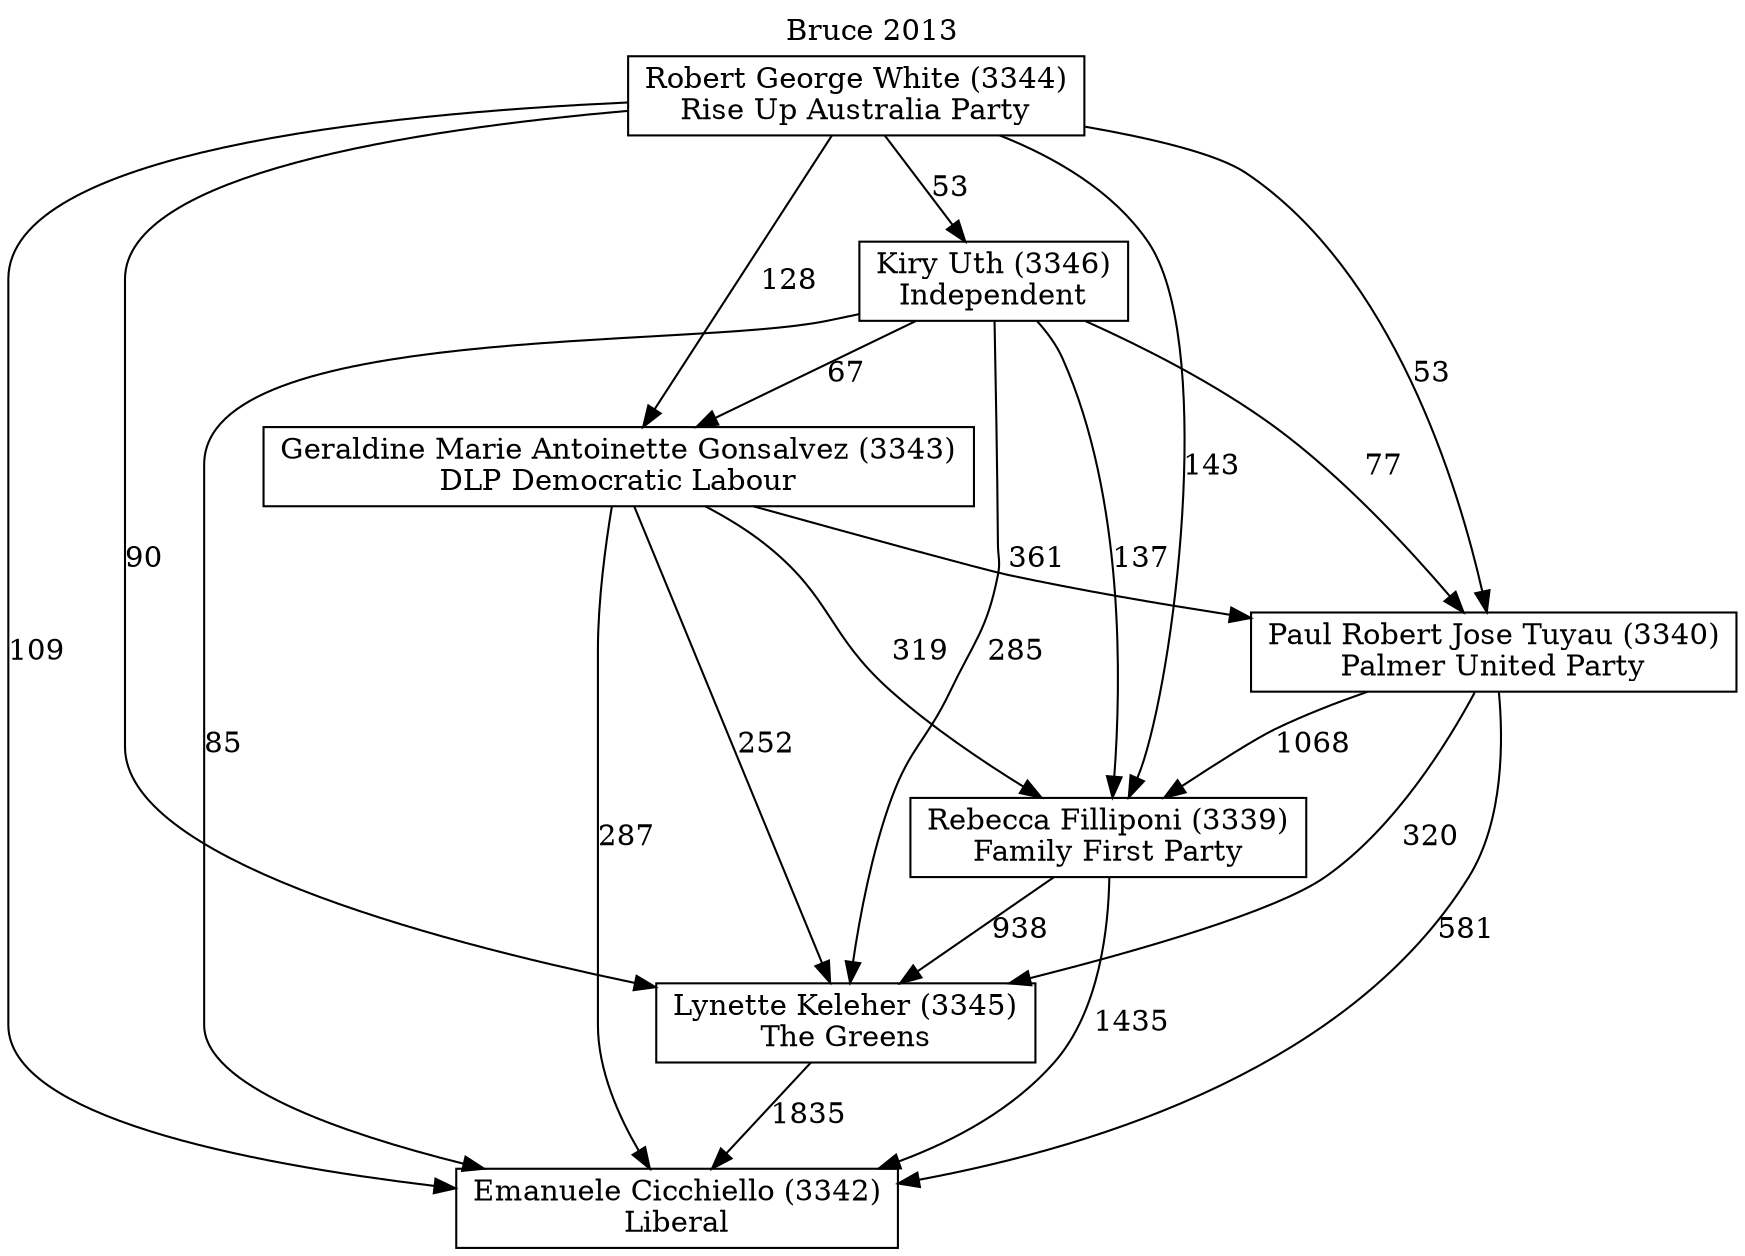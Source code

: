// House preference flow
digraph "Emanuele Cicchiello (3342)_Bruce_2013" {
	graph [label="Bruce 2013" labelloc=t mclimit=10]
	node [shape=box]
	"Emanuele Cicchiello (3342)" [label="Emanuele Cicchiello (3342)
Liberal"]
	"Lynette Keleher (3345)" [label="Lynette Keleher (3345)
The Greens"]
	"Rebecca Filliponi (3339)" [label="Rebecca Filliponi (3339)
Family First Party"]
	"Paul Robert Jose Tuyau (3340)" [label="Paul Robert Jose Tuyau (3340)
Palmer United Party"]
	"Geraldine Marie Antoinette Gonsalvez (3343)" [label="Geraldine Marie Antoinette Gonsalvez (3343)
DLP Democratic Labour"]
	"Kiry Uth (3346)" [label="Kiry Uth (3346)
Independent"]
	"Robert George White (3344)" [label="Robert George White (3344)
Rise Up Australia Party"]
	"Lynette Keleher (3345)" -> "Emanuele Cicchiello (3342)" [label=1835]
	"Rebecca Filliponi (3339)" -> "Lynette Keleher (3345)" [label=938]
	"Paul Robert Jose Tuyau (3340)" -> "Rebecca Filliponi (3339)" [label=1068]
	"Geraldine Marie Antoinette Gonsalvez (3343)" -> "Paul Robert Jose Tuyau (3340)" [label=361]
	"Kiry Uth (3346)" -> "Geraldine Marie Antoinette Gonsalvez (3343)" [label=67]
	"Robert George White (3344)" -> "Kiry Uth (3346)" [label=53]
	"Rebecca Filliponi (3339)" -> "Emanuele Cicchiello (3342)" [label=1435]
	"Paul Robert Jose Tuyau (3340)" -> "Emanuele Cicchiello (3342)" [label=581]
	"Geraldine Marie Antoinette Gonsalvez (3343)" -> "Emanuele Cicchiello (3342)" [label=287]
	"Kiry Uth (3346)" -> "Emanuele Cicchiello (3342)" [label=85]
	"Robert George White (3344)" -> "Emanuele Cicchiello (3342)" [label=109]
	"Robert George White (3344)" -> "Geraldine Marie Antoinette Gonsalvez (3343)" [label=128]
	"Kiry Uth (3346)" -> "Paul Robert Jose Tuyau (3340)" [label=77]
	"Robert George White (3344)" -> "Paul Robert Jose Tuyau (3340)" [label=53]
	"Geraldine Marie Antoinette Gonsalvez (3343)" -> "Rebecca Filliponi (3339)" [label=319]
	"Kiry Uth (3346)" -> "Rebecca Filliponi (3339)" [label=137]
	"Robert George White (3344)" -> "Rebecca Filliponi (3339)" [label=143]
	"Paul Robert Jose Tuyau (3340)" -> "Lynette Keleher (3345)" [label=320]
	"Geraldine Marie Antoinette Gonsalvez (3343)" -> "Lynette Keleher (3345)" [label=252]
	"Kiry Uth (3346)" -> "Lynette Keleher (3345)" [label=285]
	"Robert George White (3344)" -> "Lynette Keleher (3345)" [label=90]
}
